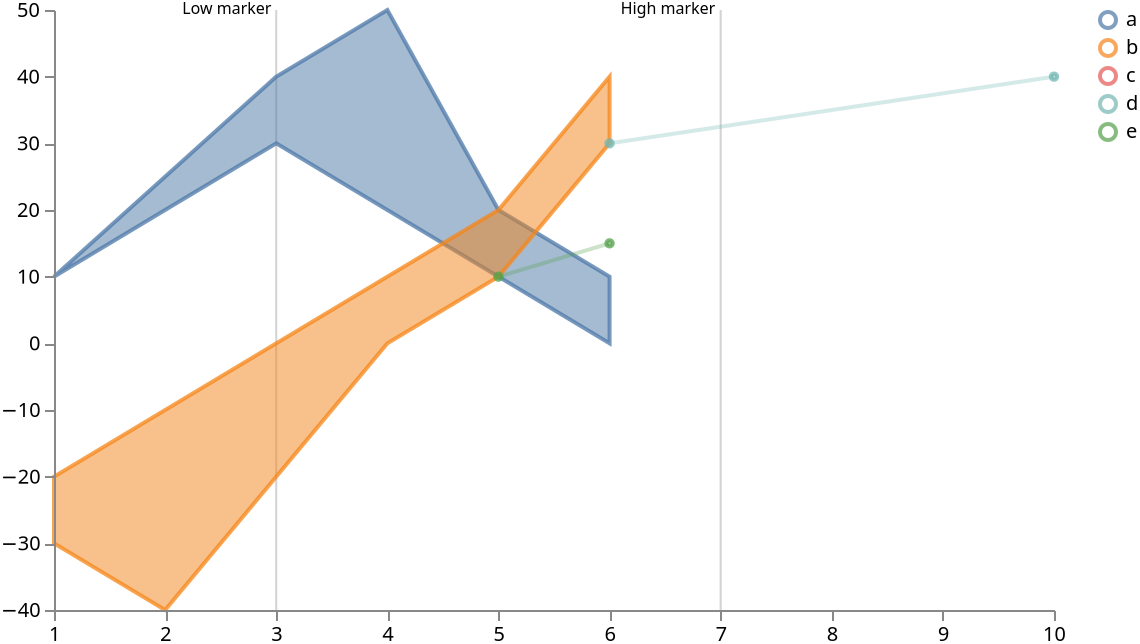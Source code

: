 {
  "$schema": "https://vega.github.io/schema/vega/v5.json",
  "width": 500,
  "height": 300,

  "scales": [
    {
      "name": "xscale",
      "type": "linear",
      "range": "width",
      "zero": false,
      "domain": {
        "fields": [
          {"data": "distributions", "field": "timepoint"},
          {"data": "traces", "field": "timepoint"},
          {"data": "points", "field": "timepoint"},
          {"data": "markers", "field": "timepoint"}
         ]
      }
    },
    {
      "name": "yscale",
      "type": "linear",
      "range": "height",
      "nice": true,
      "zero": true,
      "domain": {
        "fields": [
          {"data": "distributions", "field": "lower"},               
          {"data": "distributions", "field": "upper"},
          {"data": "traces", "field": "value"},
          {"data": "points", "field": "value"}
         ]
      }
    },
    {
      "name": "color",
      "type": "ordinal",
      "range": "category",
      "domain": {
        "fields": [
          {"data": "distributions", "field": "trajectory"},
          {"data": "traces", "field": "trajectory"},
          {"data": "points", "field": "trajectory"}
         ]
      }
    }
  ],

  "axes": [
    {
      "name": "x_axis",
      "orient": "bottom",
      "scale": "xscale", 
      "zindex": 100
    },
    {
      "name": "y_axis",
      "orient": "left", 
      "scale": "yscale", 
      "zindex": 100
    }
  ],

  "signals": [
    {
      "name": "clear", "value": true,
      "on": [
        {
          "events": "mouseup[!event.item]",
          "update": "true",
          "force": true
        }
      ]
    },
    {
      "name": "shift", "value": false,
      "on": [
        {
          "events": "@legendSymbol:click, @legendLabel:click",
          "update": "event.shiftKey",
          "force":  true
        }
      ]
    },
    {
      "name": "clicked", "value": null,
      "on": [
        {
          "events": "@legendSymbol:click, @legendLabel:click",
          "update": "{value: datum.value}",
          "force":  true
        }
      ]
    }
  ],

  "legends": [
    {
      "name": "color_legend",
      "stroke": "color",
      "encode": {
        "symbols": {
          "name": "legendSymbol",
          "interactive": true,
          "update": {
            "fill": {"value": "transparent"},
            "strokeWidth": {"value": 2},
            "opacity": [
              {"test": "!length(data('selected')) || indata('selected', 'value', datum.value)", "value": 0.7},
              {"value": 0.15}
            ],
            "size": {"value": 64}
          }
        },
        "labels": {
          "name": "legendLabel",
          "interactive": true,
          "update": {
            "opacity": [
              {"test": "!length(data('selected')) || indata('selected', 'value', datum.value)", "value": 1},
              {"value": 0.25}
            ]
          }
        }
      }
    }
  ],  

  "marks": [
    {
      "type": "group",
      "zindex": 3,
      "name": "_points",
      "from": {
        "facet": {
          "name": "points_split",
          "data": "points",
          "groupby": "trajectory"
        }
      },
      "marks": [
        {"type": "symbol",
        "name": "_points_symbol",
        "from": {"data": "points_split"},
        "zindex": 3,
        "encode": {
          "update": {
              "x": {"scale": "xscale", "field": "timepoint"},
              "y": {"scale": "yscale", "field": "value"},
              "size": {"value": 10},
              "strokeWidth": {"value": 2},
              "fill": {"scale": "color", "field": "trajectory"},
              "stroke": {"scale": "color", "field": "trajectory"},
              "fillOpacity": [
                {"test": "!length(data('selected')) || indata('selected', 'value', datum.trajectory)", 
                "value": 0.5 },
                {"value": 0.15}
              ],
              "strokeOpacity": [
                {"test": "!length(data('selected')) || indata('selected', 'value', datum.trajectory)", 
                "value": 0.75},
                {"value": 0.15}
              ],
              "tooltip": {"field": "value"}
          },
          "hover": {
            "fillOpacity": {"value": 0.9}
          }
          }
        },
        {
          "type": "line",
          "name": "_points_line",
          "from": {"data": "points_split"},
          "zindex": 3,
          "encode": {
            "update": {
              "x": {"scale": "xscale", "field": "timepoint"},
              "y": {"scale": "yscale", "field": "value"},
              "strokeWidth": {"value": 2},
              "stroke": {"scale": "color", "field": "trajectory"},
              "interpolate": {"value": "linear"},
              "strokeOpacity": [
                {"test": "!length(data('selected')) || indata('selected', 'value', datum.trajectory)", 
                "value": 0.3},
                {"value": 0.1}
              ]
            },
            "hover": {
              "fillOpacity": {"value": 0.9}
            }
          }
        }
      ]
    },
    {
      "type": "group",
      "zindex": 2,
      "name": "_traces",
      "from": {
        "facet": {
          "name": "traces_split",
          "data": "traces",
          "groupby": "trajectory"
        }
      },
      "marks": [
        {
          "type": "line",
          "name": "_traces_lines",
          "from": {"data": "traces_split"},
          "encode": {
              "update": {
                "x": {"scale": "xscale", "field": "timepoint"},
                "y": {"scale": "yscale", "field": "value"},
                "strokeWidth": {"value": 2},
                "stroke": {"scale": "color", "field": "trajectory"},
                "interpolate": {"value": "linear"},
                "strokeOpacity": [
                  {"test": "!length(data('selected')) || indata('selected', 'value', datum.trajectory)", 
                    "value": 0.75},
                  {"value": 0.15}
                ]
              },
              "hover": {
                "fillOpacity": {"value": 0.9}
              }  
          }
        }
      ]
    },    
    {"type": "group",
     "name": "_distributions",
     "zindex": 1,
     "from": {
      "facet": {
          "name": "trajectory_split",
          "data": "distributions",
          "groupby": "trajectory"
      }
     },
     "marks": [
      {
        "type": "area",
        "from": {"data": "trajectory_split"},
        "encode": {
          "update": {
            "x": {"scale": "xscale", "field": "timepoint"},
            "y": {"scale": "yscale", "field": "upper"},
            "y2": {"scale": "yscale", "field": "lower"},
            "interpolate": {"value": "linear"},
            "strokeWidth": {"value": 2},
            "fill": {"scale": "color", "field": "trajectory"},
            "stroke": {"scale": "color", "field": "trajectory"},

            "fillOpacity": [
              {"test": "!length(data('selected')) || indata('selected', 'value', datum.trajectory)", 
               "value": 0.5 },
              {"value": 0.15}
            ],
            "strokeOpacity": [
              {"test": "!length(data('selected')) || indata('selected', 'value', datum.trajectory)", 
               "value": 0.75},
              {"value": 0.15}
            ]
          },
          "hover": {
            "fillOpacity": {"value": 0.9}
          }
        }
      }
     ]
    },
    {
      "type": "group",
      "name": "_markers",
      "marks": [
        {
          "type": "rule",
          "name": "_marker text",
          "from": {"data": "markers"},
          "encode": {
            "enter": {"stroke": {"value": "lightgray"}},
            "update": {
              "x": {"scale": "xscale", "field": "timepoint"},
              "y2": {"value": 0},
              "y": {"signal": "height"},
              "opacity": {"value": 1}
            }
          }
        },
        {
          "type": "text",
          "name": "_marker flags",
          "from": {"data": "_marker text"},
          "encode": {
            "enter": {
              "text": {"field": "datum.label"},
              "y": {"value": 0},
              "fontSize": {"value": 8}
            }
          },
          "transform": [
            {
              "type": "label",
              "lineAnchor": "start",
              "as": ["x", "_y", "opacity", "align", "baseline"],
              "offset": [1],
              "size": {"signal": "[width, height]"}
            }
          ]
        }
      ]}
  ],

  "data": [
    {
      "name": "distributions",
      "values": [
        {"timepoint": 1, "upper": 10, "lower": 10, "trajectory": "a"}, 
        {"timepoint": 2, "upper": 20, "lower": 25, "trajectory": "a"},
        {"timepoint": 3, "upper": 30, "lower": 40, "trajectory": "a"},
        {"timepoint": 4, "upper": 20, "lower": 50, "trajectory": "a"},
        {"timepoint": 5, "upper": 10, "lower": 20, "trajectory": "a"}, 
        {"timepoint": 6, "upper": 0, "lower": 10, "trajectory": "a"},

        {"timepoint": 1, "upper": -30, "lower": -20, "trajectory": "b"}, 
        {"timepoint": 2, "upper": -40, "lower": -10, "trajectory": "b"},
        {"timepoint": 3, "upper": -20, "lower": 0, "trajectory": "b"},
        {"timepoint": 4, "upper": 0, "lower": 10, "trajectory": "b"},
        {"timepoint": 5, "upper": 10, "lower": 20, "trajectory": "b"}, 
        {"timepoint": 6, "upper": 30, "lower": 40, "trajectory": "b"}
      ]
    },
    {
      "name": "traces",
      "values": [{"timepoint": 6, "value": 30, "trajectory": "c"},
                 {"timepoint": 6, "value": 30, "trajectory": "d"}],
      "transform": [{"type": "filter", "expr": "isValid(datum.value)"}]
    },    
    {
      "name": "points",
      "values": [{"timepoint": 6, "value": 30, "trajectory": "d"},
                 {"timepoint": 10, "value": 40, "trajectory": "d"},
                 {"timepoint": 5, "value": 10, "trajectory": "e"},
                 {"timepoint": 6, "value": 15, "trajectory": "e"}]
    },
    {
      "name": "markers",
      "values": [{"timepoint": 3, "label": "Low marker"},
                 {"timepoint": 7, "label": "High marker"}]
    },
    {
      "name": "selected",
      "on": [
        {"trigger": "clear", "remove": true},
        {"trigger": "!shift", "remove": true},
        {"trigger": "!shift && clicked", "insert": "clicked"},
        {"trigger": "shift && clicked", "toggle": "clicked"}
      ]
    }
  ]
}